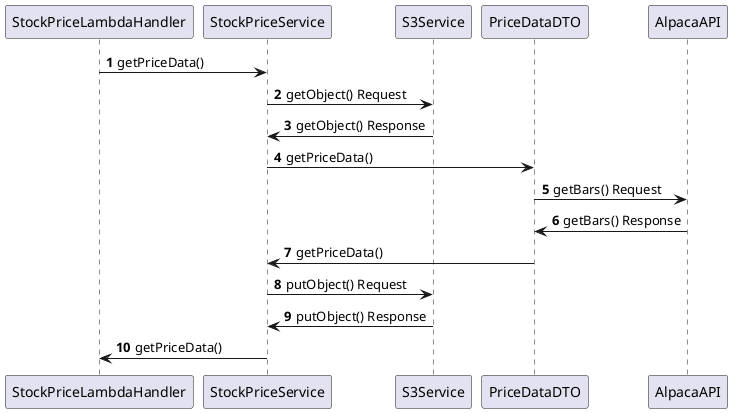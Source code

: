 @startuml
'https://plantuml.com/sequence-diagram

autonumber

StockPriceLambdaHandler -> StockPriceService: getPriceData()
StockPriceService -> S3Service: getObject() Request
S3Service -> StockPriceService: getObject() Response
StockPriceService -> PriceDataDTO: getPriceData()
PriceDataDTO -> AlpacaAPI: getBars() Request
AlpacaAPI -> PriceDataDTO: getBars() Response
PriceDataDTO -> StockPriceService: getPriceData()
StockPriceService -> S3Service: putObject() Request
S3Service -> StockPriceService: putObject() Response
StockPriceService -> StockPriceLambdaHandler: getPriceData()

@enduml